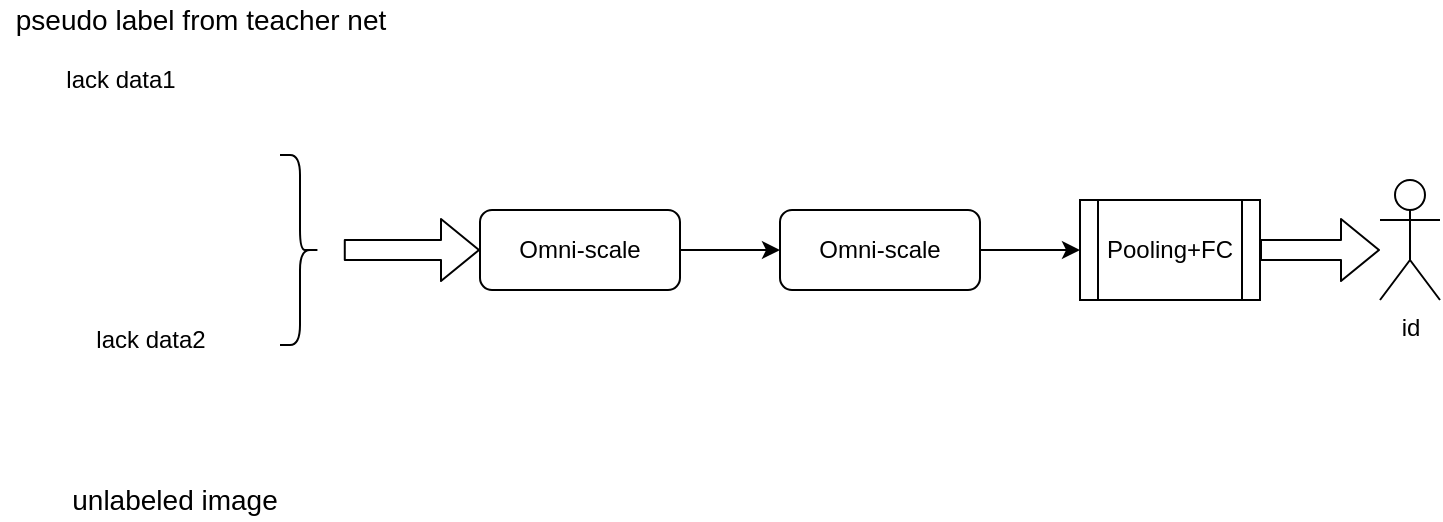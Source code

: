 <mxfile version="13.6.4" type="github"><diagram id="rAtJZnliKoyH7dHNwBwp" name="Page-1"><mxGraphModel dx="1038" dy="579" grid="1" gridSize="10" guides="1" tooltips="1" connect="1" arrows="1" fold="1" page="1" pageScale="1" pageWidth="827" pageHeight="1169" math="0" shadow="0"><root><mxCell id="0"/><mxCell id="1" parent="0"/><mxCell id="k2F00x8RX8en6dgsLfd0-6" value="Omni-scale" style="rounded=1;whiteSpace=wrap;html=1;" parent="1" vertex="1"><mxGeometry x="260" y="235" width="100" height="40" as="geometry"/></mxCell><mxCell id="k2F00x8RX8en6dgsLfd0-8" value="" style="shape=flexArrow;endArrow=classic;html=1;exitX=1;exitY=0.5;exitDx=0;exitDy=0;entryX=0;entryY=0.5;entryDx=0;entryDy=0;" parent="1" target="k2F00x8RX8en6dgsLfd0-6" edge="1"><mxGeometry width="50" height="50" relative="1" as="geometry"><mxPoint x="191.89" y="255" as="sourcePoint"/><mxPoint x="440" y="150" as="targetPoint"/></mxGeometry></mxCell><mxCell id="k2F00x8RX8en6dgsLfd0-9" value="Omni-scale" style="rounded=1;whiteSpace=wrap;html=1;" parent="1" vertex="1"><mxGeometry x="410" y="235" width="100" height="40" as="geometry"/></mxCell><mxCell id="k2F00x8RX8en6dgsLfd0-10" value="" style="endArrow=classic;html=1;exitX=1;exitY=0.5;exitDx=0;exitDy=0;entryX=0;entryY=0.5;entryDx=0;entryDy=0;" parent="1" source="k2F00x8RX8en6dgsLfd0-6" target="k2F00x8RX8en6dgsLfd0-9" edge="1"><mxGeometry width="50" height="50" relative="1" as="geometry"><mxPoint x="390" y="200" as="sourcePoint"/><mxPoint x="440" y="150" as="targetPoint"/></mxGeometry></mxCell><mxCell id="k2F00x8RX8en6dgsLfd0-11" value="" style="endArrow=classic;html=1;exitX=1;exitY=0.5;exitDx=0;exitDy=0;" parent="1" source="k2F00x8RX8en6dgsLfd0-9" edge="1"><mxGeometry width="50" height="50" relative="1" as="geometry"><mxPoint x="390" y="200" as="sourcePoint"/><mxPoint x="560" y="255" as="targetPoint"/></mxGeometry></mxCell><mxCell id="k2F00x8RX8en6dgsLfd0-13" value="Pooling+FC" style="shape=process;whiteSpace=wrap;html=1;backgroundOutline=1;" parent="1" vertex="1"><mxGeometry x="560" y="230" width="90" height="50" as="geometry"/></mxCell><mxCell id="k2F00x8RX8en6dgsLfd0-14" value="" style="shape=flexArrow;endArrow=classic;html=1;exitX=1;exitY=0.5;exitDx=0;exitDy=0;" parent="1" source="k2F00x8RX8en6dgsLfd0-13" edge="1"><mxGeometry width="50" height="50" relative="1" as="geometry"><mxPoint x="680" y="250" as="sourcePoint"/><mxPoint x="710" y="255" as="targetPoint"/></mxGeometry></mxCell><mxCell id="k2F00x8RX8en6dgsLfd0-15" value="id" style="shape=umlActor;verticalLabelPosition=bottom;verticalAlign=top;html=1;outlineConnect=0;" parent="1" vertex="1"><mxGeometry x="710" y="220" width="30" height="60" as="geometry"/></mxCell><mxCell id="0zwMZjmfC0lvc2i0x5FO-1" value="" style="shape=curlyBracket;whiteSpace=wrap;html=1;rounded=1;rotation=-180;" vertex="1" parent="1"><mxGeometry x="160" y="207.5" width="20" height="95" as="geometry"/></mxCell><mxCell id="0zwMZjmfC0lvc2i0x5FO-4" value="&lt;font style=&quot;font-size: 14px&quot;&gt;pseudo label from teacher net&lt;/font&gt;" style="text;html=1;align=center;verticalAlign=middle;resizable=0;points=[];autosize=1;" vertex="1" parent="1"><mxGeometry x="20" y="130" width="200" height="20" as="geometry"/></mxCell><mxCell id="0zwMZjmfC0lvc2i0x5FO-6" value="&lt;font style=&quot;font-size: 14px&quot;&gt;unlabeled image&lt;/font&gt;" style="text;html=1;align=center;verticalAlign=middle;resizable=0;points=[];autosize=1;" vertex="1" parent="1"><mxGeometry x="46.87" y="370" width="120" height="20" as="geometry"/></mxCell><mxCell id="0zwMZjmfC0lvc2i0x5FO-7" value="lack data1&lt;br&gt;" style="text;html=1;align=center;verticalAlign=middle;resizable=0;points=[];autosize=1;" vertex="1" parent="1"><mxGeometry x="45" y="160" width="70" height="20" as="geometry"/></mxCell><mxCell id="0zwMZjmfC0lvc2i0x5FO-8" value="lack data2" style="text;html=1;align=center;verticalAlign=middle;resizable=0;points=[];autosize=1;" vertex="1" parent="1"><mxGeometry x="60" y="290" width="70" height="20" as="geometry"/></mxCell></root></mxGraphModel></diagram></mxfile>